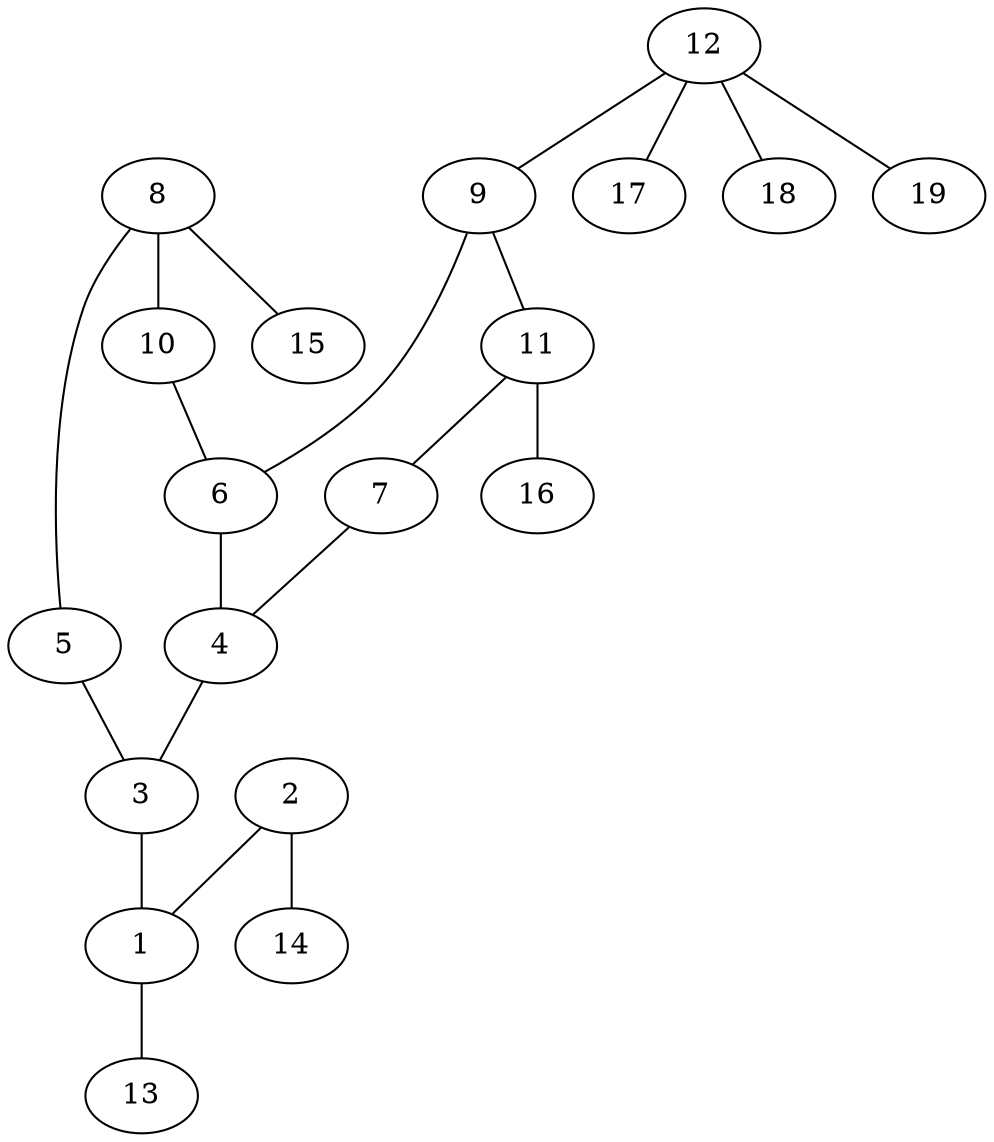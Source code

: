 graph molecule_3622 {
	1	 [chem=N];
	13	 [chem=H];
	1 -- 13	 [valence=1];
	2	 [chem=O];
	2 -- 1	 [valence=1];
	14	 [chem=H];
	2 -- 14	 [valence=1];
	3	 [chem=C];
	3 -- 1	 [valence=1];
	4	 [chem=C];
	4 -- 3	 [valence=2];
	5	 [chem=N];
	5 -- 3	 [valence=1];
	6	 [chem=C];
	6 -- 4	 [valence=1];
	7	 [chem=N];
	7 -- 4	 [valence=1];
	8	 [chem=C];
	8 -- 5	 [valence=2];
	10	 [chem=N];
	8 -- 10	 [valence=1];
	15	 [chem=H];
	8 -- 15	 [valence=1];
	9	 [chem=N];
	9 -- 6	 [valence=1];
	11	 [chem=C];
	9 -- 11	 [valence=1];
	10 -- 6	 [valence=2];
	11 -- 7	 [valence=2];
	16	 [chem=H];
	11 -- 16	 [valence=1];
	12	 [chem=C];
	12 -- 9	 [valence=1];
	17	 [chem=H];
	12 -- 17	 [valence=1];
	18	 [chem=H];
	12 -- 18	 [valence=1];
	19	 [chem=H];
	12 -- 19	 [valence=1];
}
